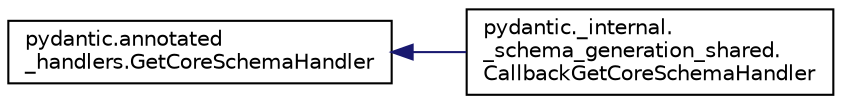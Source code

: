digraph "Graphical Class Hierarchy"
{
 // LATEX_PDF_SIZE
  edge [fontname="Helvetica",fontsize="10",labelfontname="Helvetica",labelfontsize="10"];
  node [fontname="Helvetica",fontsize="10",shape=record];
  rankdir="LR";
  Node0 [label="pydantic.annotated\l_handlers.GetCoreSchemaHandler",height=0.2,width=0.4,color="black", fillcolor="white", style="filled",URL="$classpydantic_1_1annotated__handlers_1_1GetCoreSchemaHandler.html",tooltip=" "];
  Node0 -> Node1 [dir="back",color="midnightblue",fontsize="10",style="solid",fontname="Helvetica"];
  Node1 [label="pydantic._internal.\l_schema_generation_shared.\lCallbackGetCoreSchemaHandler",height=0.2,width=0.4,color="black", fillcolor="white", style="filled",URL="$classpydantic_1_1__internal_1_1__schema__generation__shared_1_1CallbackGetCoreSchemaHandler.html",tooltip=" "];
}
